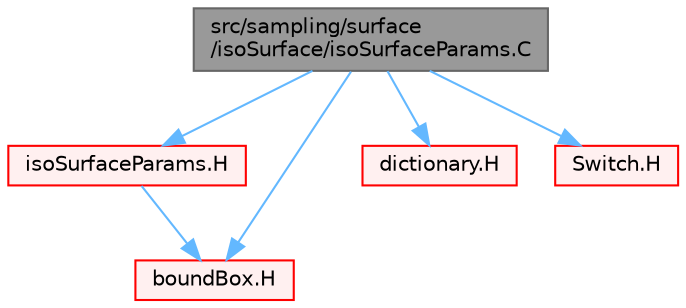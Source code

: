 digraph "src/sampling/surface/isoSurface/isoSurfaceParams.C"
{
 // LATEX_PDF_SIZE
  bgcolor="transparent";
  edge [fontname=Helvetica,fontsize=10,labelfontname=Helvetica,labelfontsize=10];
  node [fontname=Helvetica,fontsize=10,shape=box,height=0.2,width=0.4];
  Node1 [id="Node000001",label="src/sampling/surface\l/isoSurface/isoSurfaceParams.C",height=0.2,width=0.4,color="gray40", fillcolor="grey60", style="filled", fontcolor="black",tooltip=" "];
  Node1 -> Node2 [id="edge1_Node000001_Node000002",color="steelblue1",style="solid",tooltip=" "];
  Node2 [id="Node000002",label="isoSurfaceParams.H",height=0.2,width=0.4,color="red", fillcolor="#FFF0F0", style="filled",URL="$isoSurfaceParams_8H.html",tooltip=" "];
  Node2 -> Node3 [id="edge2_Node000002_Node000003",color="steelblue1",style="solid",tooltip=" "];
  Node3 [id="Node000003",label="boundBox.H",height=0.2,width=0.4,color="red", fillcolor="#FFF0F0", style="filled",URL="$boundBox_8H.html",tooltip=" "];
  Node1 -> Node217 [id="edge3_Node000001_Node000217",color="steelblue1",style="solid",tooltip=" "];
  Node217 [id="Node000217",label="dictionary.H",height=0.2,width=0.4,color="red", fillcolor="#FFF0F0", style="filled",URL="$dictionary_8H.html",tooltip=" "];
  Node1 -> Node230 [id="edge4_Node000001_Node000230",color="steelblue1",style="solid",tooltip=" "];
  Node230 [id="Node000230",label="Switch.H",height=0.2,width=0.4,color="red", fillcolor="#FFF0F0", style="filled",URL="$Switch_8H.html",tooltip=" "];
  Node1 -> Node3 [id="edge5_Node000001_Node000003",color="steelblue1",style="solid",tooltip=" "];
}
